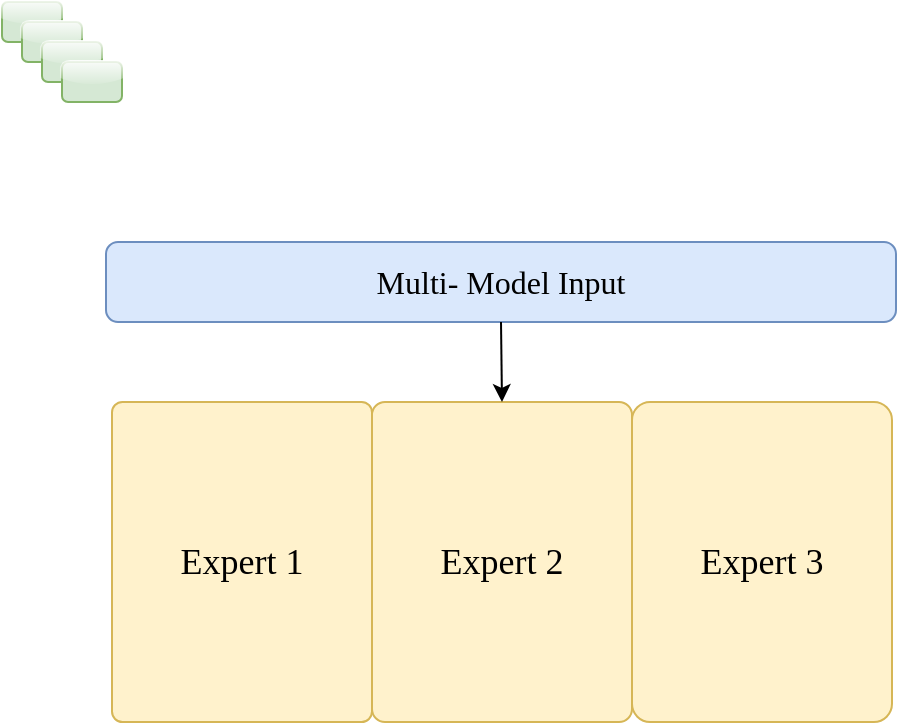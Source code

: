 <mxfile version="26.3.0">
  <diagram name="第 1 页" id="xCTyEMLdGCaIyefQZ2F_">
    <mxGraphModel dx="976" dy="671" grid="1" gridSize="10" guides="1" tooltips="1" connect="1" arrows="1" fold="1" page="1" pageScale="1" pageWidth="827" pageHeight="1169" math="0" shadow="0">
      <root>
        <mxCell id="0" />
        <mxCell id="1" parent="0" />
        <mxCell id="YIstWTecRNFxvellkJOl-1" value="" style="rounded=1;whiteSpace=wrap;html=1;arcSize=15;fillColor=#d5e8d4;strokeColor=#82b366;glass=1;" vertex="1" parent="1">
          <mxGeometry x="130" y="120" width="30" height="20" as="geometry" />
        </mxCell>
        <mxCell id="YIstWTecRNFxvellkJOl-2" value="" style="rounded=1;whiteSpace=wrap;html=1;arcSize=15;fillColor=#d5e8d4;strokeColor=#82b366;glass=1;" vertex="1" parent="1">
          <mxGeometry x="140" y="130" width="30" height="20" as="geometry" />
        </mxCell>
        <mxCell id="YIstWTecRNFxvellkJOl-3" value="" style="rounded=1;whiteSpace=wrap;html=1;arcSize=15;fillColor=#d5e8d4;strokeColor=#82b366;glass=1;" vertex="1" parent="1">
          <mxGeometry x="150" y="140" width="30" height="20" as="geometry" />
        </mxCell>
        <mxCell id="YIstWTecRNFxvellkJOl-4" value="" style="rounded=1;whiteSpace=wrap;html=1;arcSize=15;fillColor=#d5e8d4;strokeColor=#82b366;glass=1;" vertex="1" parent="1">
          <mxGeometry x="160" y="150" width="30" height="20" as="geometry" />
        </mxCell>
        <mxCell id="YIstWTecRNFxvellkJOl-6" value="&lt;font style=&quot;font-size: 16px;&quot; face=&quot;Times New Roman&quot;&gt;Multi- Model Input&lt;/font&gt;" style="rounded=1;whiteSpace=wrap;html=1;fillColor=#dae8fc;strokeColor=#6c8ebf;" vertex="1" parent="1">
          <mxGeometry x="182" y="240" width="395" height="40" as="geometry" />
        </mxCell>
        <mxCell id="YIstWTecRNFxvellkJOl-7" value="&lt;font face=&quot;Times New Roman&quot; style=&quot;font-size: 18px;&quot;&gt;Expert 1&lt;/font&gt;" style="rounded=1;whiteSpace=wrap;html=1;fillColor=#fff2cc;strokeColor=#d6b656;arcSize=4;" vertex="1" parent="1">
          <mxGeometry x="185" y="320" width="130" height="160" as="geometry" />
        </mxCell>
        <mxCell id="YIstWTecRNFxvellkJOl-8" value="&lt;font face=&quot;Times New Roman&quot; style=&quot;font-size: 18px;&quot;&gt;Expert 2&lt;/font&gt;" style="rounded=1;whiteSpace=wrap;html=1;fillColor=#fff2cc;strokeColor=#d6b656;arcSize=5;" vertex="1" parent="1">
          <mxGeometry x="315" y="320" width="130" height="160" as="geometry" />
        </mxCell>
        <mxCell id="YIstWTecRNFxvellkJOl-9" value="&lt;span style=&quot;font-family: &amp;quot;Times New Roman&amp;quot;; font-size: 18px;&quot;&gt;Expert 3&lt;/span&gt;" style="rounded=1;whiteSpace=wrap;html=1;fillColor=#fff2cc;strokeColor=#d6b656;arcSize=7;" vertex="1" parent="1">
          <mxGeometry x="445" y="320" width="130" height="160" as="geometry" />
        </mxCell>
        <mxCell id="YIstWTecRNFxvellkJOl-10" value="" style="endArrow=classic;html=1;rounded=0;exitX=0.5;exitY=1;exitDx=0;exitDy=0;entryX=0.5;entryY=0;entryDx=0;entryDy=0;" edge="1" parent="1" source="YIstWTecRNFxvellkJOl-6" target="YIstWTecRNFxvellkJOl-8">
          <mxGeometry width="50" height="50" relative="1" as="geometry">
            <mxPoint x="390" y="370" as="sourcePoint" />
            <mxPoint x="440" y="320" as="targetPoint" />
          </mxGeometry>
        </mxCell>
      </root>
    </mxGraphModel>
  </diagram>
</mxfile>
